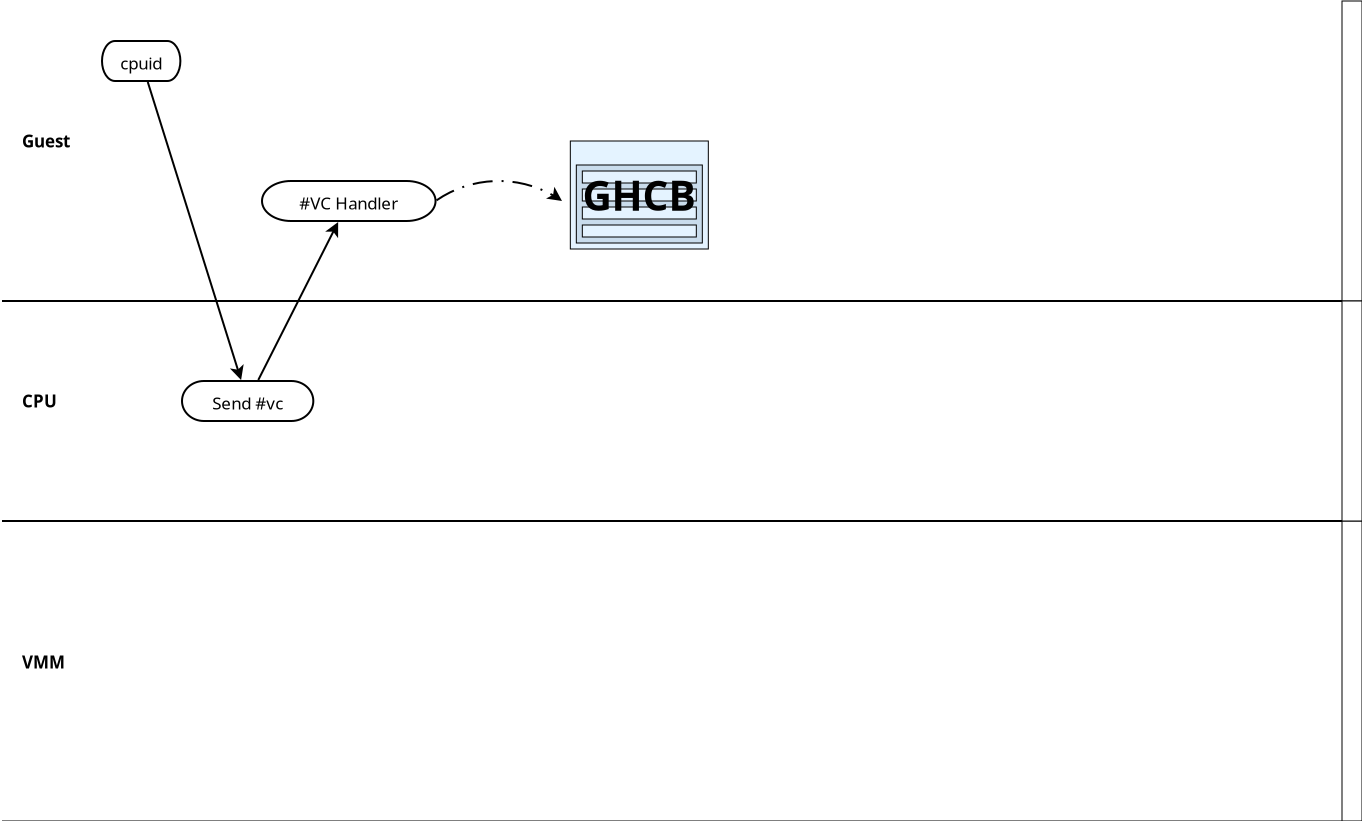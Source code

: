 <?xml version="1.0" encoding="UTF-8"?>
<dia:diagram xmlns:dia="http://www.lysator.liu.se/~alla/dia/">
  <dia:layer name="Background" visible="true" connectable="true" active="true">
    <dia:object type="Standard - Text" version="1" id="O0">
      <dia:attribute name="obj_pos">
        <dia:point val="1,20"/>
      </dia:attribute>
      <dia:attribute name="obj_bb">
        <dia:rectangle val="1,19.507;2.93,20.493"/>
      </dia:attribute>
      <dia:attribute name="text">
        <dia:composite type="text">
          <dia:attribute name="string">
            <dia:string>#CPU#</dia:string>
          </dia:attribute>
          <dia:attribute name="font">
            <dia:font family="sans" style="80" name="Helvetica-Bold"/>
          </dia:attribute>
          <dia:attribute name="height">
            <dia:real val="1.058"/>
          </dia:attribute>
          <dia:attribute name="pos">
            <dia:point val="1,20.293"/>
          </dia:attribute>
          <dia:attribute name="color">
            <dia:color val="#000000ff"/>
          </dia:attribute>
          <dia:attribute name="alignment">
            <dia:enum val="0"/>
          </dia:attribute>
        </dia:composite>
      </dia:attribute>
      <dia:attribute name="valign">
        <dia:enum val="2"/>
      </dia:attribute>
    </dia:object>
    <dia:object type="Standard - Text" version="1" id="O1">
      <dia:attribute name="obj_pos">
        <dia:point val="1,33.05"/>
      </dia:attribute>
      <dia:attribute name="obj_bb">
        <dia:rectangle val="1,32.557;3.34,33.543"/>
      </dia:attribute>
      <dia:attribute name="text">
        <dia:composite type="text">
          <dia:attribute name="string">
            <dia:string>#VMM#</dia:string>
          </dia:attribute>
          <dia:attribute name="font">
            <dia:font family="sans" style="80" name="Helvetica-Bold"/>
          </dia:attribute>
          <dia:attribute name="height">
            <dia:real val="1.058"/>
          </dia:attribute>
          <dia:attribute name="pos">
            <dia:point val="1,33.343"/>
          </dia:attribute>
          <dia:attribute name="color">
            <dia:color val="#000000ff"/>
          </dia:attribute>
          <dia:attribute name="alignment">
            <dia:enum val="0"/>
          </dia:attribute>
        </dia:composite>
      </dia:attribute>
      <dia:attribute name="valign">
        <dia:enum val="2"/>
      </dia:attribute>
    </dia:object>
    <dia:object type="Standard - Text" version="1" id="O2">
      <dia:attribute name="obj_pos">
        <dia:point val="1,7"/>
      </dia:attribute>
      <dia:attribute name="obj_bb">
        <dia:rectangle val="1,6.507;3.783,7.493"/>
      </dia:attribute>
      <dia:attribute name="text">
        <dia:composite type="text">
          <dia:attribute name="string">
            <dia:string>#Guest#</dia:string>
          </dia:attribute>
          <dia:attribute name="font">
            <dia:font family="sans" style="80" name="Helvetica-Bold"/>
          </dia:attribute>
          <dia:attribute name="height">
            <dia:real val="1.058"/>
          </dia:attribute>
          <dia:attribute name="pos">
            <dia:point val="1,7.293"/>
          </dia:attribute>
          <dia:attribute name="color">
            <dia:color val="#000000ff"/>
          </dia:attribute>
          <dia:attribute name="alignment">
            <dia:enum val="0"/>
          </dia:attribute>
        </dia:composite>
      </dia:attribute>
      <dia:attribute name="valign">
        <dia:enum val="2"/>
      </dia:attribute>
    </dia:object>
    <dia:object type="Flowchart - Terminal" version="1" id="O3">
      <dia:attribute name="obj_pos">
        <dia:point val="5,2"/>
      </dia:attribute>
      <dia:attribute name="obj_bb">
        <dia:rectangle val="4.9,1.9;9.019,4.1"/>
      </dia:attribute>
      <dia:attribute name="meta">
        <dia:composite type="dict"/>
      </dia:attribute>
      <dia:attribute name="elem_corner">
        <dia:point val="5,2"/>
      </dia:attribute>
      <dia:attribute name="elem_width">
        <dia:real val="3.919"/>
      </dia:attribute>
      <dia:attribute name="elem_height">
        <dia:real val="2"/>
      </dia:attribute>
      <dia:attribute name="line_width">
        <dia:real val="0.1"/>
      </dia:attribute>
      <dia:attribute name="line_colour">
        <dia:color val="#000000ff"/>
      </dia:attribute>
      <dia:attribute name="fill_colour">
        <dia:color val="#ffffffff"/>
      </dia:attribute>
      <dia:attribute name="show_background">
        <dia:boolean val="true"/>
      </dia:attribute>
      <dia:attribute name="line_style">
        <dia:enum val="0"/>
        <dia:real val="1"/>
      </dia:attribute>
      <dia:attribute name="padding">
        <dia:real val="0.1"/>
      </dia:attribute>
      <dia:attribute name="text">
        <dia:composite type="text">
          <dia:attribute name="string">
            <dia:string>#cpuid#</dia:string>
          </dia:attribute>
          <dia:attribute name="font">
            <dia:font family="sans" style="0" name="Helvetica"/>
          </dia:attribute>
          <dia:attribute name="height">
            <dia:real val="1.058"/>
          </dia:attribute>
          <dia:attribute name="pos">
            <dia:point val="6.959,3.257"/>
          </dia:attribute>
          <dia:attribute name="color">
            <dia:color val="#000000ff"/>
          </dia:attribute>
          <dia:attribute name="alignment">
            <dia:enum val="1"/>
          </dia:attribute>
        </dia:composite>
      </dia:attribute>
      <dia:attribute name="text_fitting">
        <dia:enum val="1"/>
      </dia:attribute>
      <dia:attribute name="flip_horizontal">
        <dia:boolean val="false"/>
      </dia:attribute>
      <dia:attribute name="flip_vertical">
        <dia:boolean val="false"/>
      </dia:attribute>
      <dia:attribute name="subscale">
        <dia:real val="1"/>
      </dia:attribute>
    </dia:object>
    <dia:object type="Standard - Line" version="0" id="O4">
      <dia:attribute name="obj_pos">
        <dia:point val="0,26"/>
      </dia:attribute>
      <dia:attribute name="obj_bb">
        <dia:rectangle val="-0.05,25.95;67.05,26.05"/>
      </dia:attribute>
      <dia:attribute name="conn_endpoints">
        <dia:point val="0,26"/>
        <dia:point val="67,26"/>
      </dia:attribute>
      <dia:attribute name="numcp">
        <dia:int val="1"/>
      </dia:attribute>
      <dia:attribute name="line_width">
        <dia:real val="0.1"/>
      </dia:attribute>
      <dia:connections>
        <dia:connection handle="1" to="O15" connection="0"/>
      </dia:connections>
    </dia:object>
    <dia:object type="Standard - Line" version="0" id="O5">
      <dia:attribute name="obj_pos">
        <dia:point val="0,15"/>
      </dia:attribute>
      <dia:attribute name="obj_bb">
        <dia:rectangle val="-0.05,14.95;67.05,15.05"/>
      </dia:attribute>
      <dia:attribute name="conn_endpoints">
        <dia:point val="0,15"/>
        <dia:point val="67,15"/>
      </dia:attribute>
      <dia:attribute name="numcp">
        <dia:int val="1"/>
      </dia:attribute>
      <dia:attribute name="line_width">
        <dia:real val="0.1"/>
      </dia:attribute>
      <dia:connections>
        <dia:connection handle="1" to="O16" connection="5"/>
      </dia:connections>
    </dia:object>
    <dia:object type="Flowchart - Terminal" version="1" id="O6">
      <dia:attribute name="obj_pos">
        <dia:point val="9,19"/>
      </dia:attribute>
      <dia:attribute name="obj_bb">
        <dia:rectangle val="8.9,18.9;15.666,21.1"/>
      </dia:attribute>
      <dia:attribute name="meta">
        <dia:composite type="dict"/>
      </dia:attribute>
      <dia:attribute name="elem_corner">
        <dia:point val="9,19"/>
      </dia:attribute>
      <dia:attribute name="elem_width">
        <dia:real val="6.566"/>
      </dia:attribute>
      <dia:attribute name="elem_height">
        <dia:real val="2"/>
      </dia:attribute>
      <dia:attribute name="line_width">
        <dia:real val="0.1"/>
      </dia:attribute>
      <dia:attribute name="line_colour">
        <dia:color val="#000000ff"/>
      </dia:attribute>
      <dia:attribute name="fill_colour">
        <dia:color val="#ffffffff"/>
      </dia:attribute>
      <dia:attribute name="show_background">
        <dia:boolean val="true"/>
      </dia:attribute>
      <dia:attribute name="line_style">
        <dia:enum val="0"/>
        <dia:real val="1"/>
      </dia:attribute>
      <dia:attribute name="padding">
        <dia:real val="0.1"/>
      </dia:attribute>
      <dia:attribute name="text">
        <dia:composite type="text">
          <dia:attribute name="string">
            <dia:string>#Send #vc#</dia:string>
          </dia:attribute>
          <dia:attribute name="font">
            <dia:font family="sans" style="0" name="Helvetica"/>
          </dia:attribute>
          <dia:attribute name="height">
            <dia:real val="1.058"/>
          </dia:attribute>
          <dia:attribute name="pos">
            <dia:point val="12.283,20.257"/>
          </dia:attribute>
          <dia:attribute name="color">
            <dia:color val="#000000ff"/>
          </dia:attribute>
          <dia:attribute name="alignment">
            <dia:enum val="1"/>
          </dia:attribute>
        </dia:composite>
      </dia:attribute>
      <dia:attribute name="text_fitting">
        <dia:enum val="1"/>
      </dia:attribute>
      <dia:attribute name="flip_horizontal">
        <dia:boolean val="false"/>
      </dia:attribute>
      <dia:attribute name="flip_vertical">
        <dia:boolean val="false"/>
      </dia:attribute>
      <dia:attribute name="subscale">
        <dia:real val="1"/>
      </dia:attribute>
    </dia:object>
    <dia:object type="Flowchart - Terminal" version="1" id="O7">
      <dia:attribute name="obj_pos">
        <dia:point val="13,9"/>
      </dia:attribute>
      <dia:attribute name="obj_bb">
        <dia:rectangle val="12.9,8.9;21.778,11.1"/>
      </dia:attribute>
      <dia:attribute name="meta">
        <dia:composite type="dict"/>
      </dia:attribute>
      <dia:attribute name="elem_corner">
        <dia:point val="13,9"/>
      </dia:attribute>
      <dia:attribute name="elem_width">
        <dia:real val="8.678"/>
      </dia:attribute>
      <dia:attribute name="elem_height">
        <dia:real val="2"/>
      </dia:attribute>
      <dia:attribute name="line_width">
        <dia:real val="0.1"/>
      </dia:attribute>
      <dia:attribute name="line_colour">
        <dia:color val="#000000ff"/>
      </dia:attribute>
      <dia:attribute name="fill_colour">
        <dia:color val="#ffffffff"/>
      </dia:attribute>
      <dia:attribute name="show_background">
        <dia:boolean val="true"/>
      </dia:attribute>
      <dia:attribute name="line_style">
        <dia:enum val="0"/>
        <dia:real val="1"/>
      </dia:attribute>
      <dia:attribute name="padding">
        <dia:real val="0.1"/>
      </dia:attribute>
      <dia:attribute name="text">
        <dia:composite type="text">
          <dia:attribute name="string">
            <dia:string>##VC Handler#</dia:string>
          </dia:attribute>
          <dia:attribute name="font">
            <dia:font family="sans" style="0" name="Helvetica"/>
          </dia:attribute>
          <dia:attribute name="height">
            <dia:real val="1.058"/>
          </dia:attribute>
          <dia:attribute name="pos">
            <dia:point val="17.339,10.257"/>
          </dia:attribute>
          <dia:attribute name="color">
            <dia:color val="#000000ff"/>
          </dia:attribute>
          <dia:attribute name="alignment">
            <dia:enum val="1"/>
          </dia:attribute>
        </dia:composite>
      </dia:attribute>
      <dia:attribute name="text_fitting">
        <dia:enum val="1"/>
      </dia:attribute>
      <dia:attribute name="flip_horizontal">
        <dia:boolean val="false"/>
      </dia:attribute>
      <dia:attribute name="flip_vertical">
        <dia:boolean val="false"/>
      </dia:attribute>
      <dia:attribute name="subscale">
        <dia:real val="1"/>
      </dia:attribute>
    </dia:object>
    <dia:group>
      <dia:attribute name="meta">
        <dia:composite type="dict"/>
      </dia:attribute>
      <dia:attribute name="matrix">
        <dia:matrix xx="0.3" xy="0" yx="0" yy="0.3" x0="20.016" y0="-20.6"/>
      </dia:attribute>
      <dia:object type="Flowchart - Box" version="0" id="O8">
        <dia:attribute name="obj_pos">
          <dia:point val="28,92"/>
        </dia:attribute>
        <dia:attribute name="obj_bb">
          <dia:rectangle val="27.95,91.95;51.05,110.05"/>
        </dia:attribute>
        <dia:attribute name="elem_corner">
          <dia:point val="28,92"/>
        </dia:attribute>
        <dia:attribute name="elem_width">
          <dia:real val="23"/>
        </dia:attribute>
        <dia:attribute name="elem_height">
          <dia:real val="18"/>
        </dia:attribute>
        <dia:attribute name="inner_color">
          <dia:color val="#e4f3ffff"/>
        </dia:attribute>
        <dia:attribute name="show_background">
          <dia:boolean val="true"/>
        </dia:attribute>
        <dia:attribute name="padding">
          <dia:real val="0.5"/>
        </dia:attribute>
        <dia:attribute name="text">
          <dia:composite type="text">
            <dia:attribute name="string">
              <dia:string>##</dia:string>
            </dia:attribute>
            <dia:attribute name="font">
              <dia:font family="sans" style="0" name="Helvetica"/>
            </dia:attribute>
            <dia:attribute name="height">
              <dia:real val="0.8"/>
            </dia:attribute>
            <dia:attribute name="pos">
              <dia:point val="39.5,101.194"/>
            </dia:attribute>
            <dia:attribute name="color">
              <dia:color val="#000000ff"/>
            </dia:attribute>
            <dia:attribute name="alignment">
              <dia:enum val="1"/>
            </dia:attribute>
          </dia:composite>
        </dia:attribute>
        <dia:connections>
          <dia:connection handle="0" to="O8" connection="16"/>
        </dia:connections>
      </dia:object>
      <dia:group>
        <dia:attribute name="meta">
          <dia:composite type="dict"/>
        </dia:attribute>
        <dia:attribute name="matrix"/>
        <dia:object type="Flowchart - Box" version="0" id="O9">
          <dia:attribute name="obj_pos">
            <dia:point val="29,96"/>
          </dia:attribute>
          <dia:attribute name="obj_bb">
            <dia:rectangle val="28.95,95.95;50.05,109.05"/>
          </dia:attribute>
          <dia:attribute name="elem_corner">
            <dia:point val="29,96"/>
          </dia:attribute>
          <dia:attribute name="elem_width">
            <dia:real val="21"/>
          </dia:attribute>
          <dia:attribute name="elem_height">
            <dia:real val="13"/>
          </dia:attribute>
          <dia:attribute name="inner_color">
            <dia:color val="#c9dcecff"/>
          </dia:attribute>
          <dia:attribute name="show_background">
            <dia:boolean val="true"/>
          </dia:attribute>
          <dia:attribute name="padding">
            <dia:real val="0.5"/>
          </dia:attribute>
          <dia:attribute name="text">
            <dia:composite type="text">
              <dia:attribute name="string">
                <dia:string>##</dia:string>
              </dia:attribute>
              <dia:attribute name="font">
                <dia:font family="sans" style="0" name="Helvetica"/>
              </dia:attribute>
              <dia:attribute name="height">
                <dia:real val="0.8"/>
              </dia:attribute>
              <dia:attribute name="pos">
                <dia:point val="39.5,102.694"/>
              </dia:attribute>
              <dia:attribute name="color">
                <dia:color val="#000000ff"/>
              </dia:attribute>
              <dia:attribute name="alignment">
                <dia:enum val="1"/>
              </dia:attribute>
            </dia:composite>
          </dia:attribute>
        </dia:object>
        <dia:object type="Standard - Box" version="0" id="O10">
          <dia:attribute name="obj_pos">
            <dia:point val="30,97"/>
          </dia:attribute>
          <dia:attribute name="obj_bb">
            <dia:rectangle val="29.95,96.95;49.05,99.05"/>
          </dia:attribute>
          <dia:attribute name="elem_corner">
            <dia:point val="30,97"/>
          </dia:attribute>
          <dia:attribute name="elem_width">
            <dia:real val="19"/>
          </dia:attribute>
          <dia:attribute name="elem_height">
            <dia:real val="2"/>
          </dia:attribute>
          <dia:attribute name="border_width">
            <dia:real val="0.1"/>
          </dia:attribute>
          <dia:attribute name="inner_color">
            <dia:color val="#e4f3ffff"/>
          </dia:attribute>
          <dia:attribute name="show_background">
            <dia:boolean val="true"/>
          </dia:attribute>
          <dia:attribute name="aspect">
            <dia:enum val="1"/>
          </dia:attribute>
        </dia:object>
        <dia:object type="Standard - Box" version="0" id="O11">
          <dia:attribute name="obj_pos">
            <dia:point val="30,100"/>
          </dia:attribute>
          <dia:attribute name="obj_bb">
            <dia:rectangle val="29.95,99.95;49.05,102.05"/>
          </dia:attribute>
          <dia:attribute name="elem_corner">
            <dia:point val="30,100"/>
          </dia:attribute>
          <dia:attribute name="elem_width">
            <dia:real val="19"/>
          </dia:attribute>
          <dia:attribute name="elem_height">
            <dia:real val="2"/>
          </dia:attribute>
          <dia:attribute name="border_width">
            <dia:real val="0.1"/>
          </dia:attribute>
          <dia:attribute name="inner_color">
            <dia:color val="#e4f3ffff"/>
          </dia:attribute>
          <dia:attribute name="show_background">
            <dia:boolean val="true"/>
          </dia:attribute>
          <dia:attribute name="aspect">
            <dia:enum val="1"/>
          </dia:attribute>
        </dia:object>
        <dia:object type="Standard - Box" version="0" id="O12">
          <dia:attribute name="obj_pos">
            <dia:point val="30,106"/>
          </dia:attribute>
          <dia:attribute name="obj_bb">
            <dia:rectangle val="29.95,105.95;49.05,108.05"/>
          </dia:attribute>
          <dia:attribute name="elem_corner">
            <dia:point val="30,106"/>
          </dia:attribute>
          <dia:attribute name="elem_width">
            <dia:real val="19"/>
          </dia:attribute>
          <dia:attribute name="elem_height">
            <dia:real val="2"/>
          </dia:attribute>
          <dia:attribute name="border_width">
            <dia:real val="0.1"/>
          </dia:attribute>
          <dia:attribute name="inner_color">
            <dia:color val="#e4f3ffff"/>
          </dia:attribute>
          <dia:attribute name="show_background">
            <dia:boolean val="true"/>
          </dia:attribute>
          <dia:attribute name="aspect">
            <dia:enum val="1"/>
          </dia:attribute>
        </dia:object>
        <dia:object type="Standard - Box" version="0" id="O13">
          <dia:attribute name="obj_pos">
            <dia:point val="30,103"/>
          </dia:attribute>
          <dia:attribute name="obj_bb">
            <dia:rectangle val="29.95,102.95;49.05,105.05"/>
          </dia:attribute>
          <dia:attribute name="elem_corner">
            <dia:point val="30,103"/>
          </dia:attribute>
          <dia:attribute name="elem_width">
            <dia:real val="19"/>
          </dia:attribute>
          <dia:attribute name="elem_height">
            <dia:real val="2"/>
          </dia:attribute>
          <dia:attribute name="border_width">
            <dia:real val="0.1"/>
          </dia:attribute>
          <dia:attribute name="inner_color">
            <dia:color val="#e4f3ffff"/>
          </dia:attribute>
          <dia:attribute name="show_background">
            <dia:boolean val="true"/>
          </dia:attribute>
          <dia:attribute name="aspect">
            <dia:enum val="1"/>
          </dia:attribute>
        </dia:object>
      </dia:group>
      <dia:object type="Standard - Text" version="1" id="O14">
        <dia:attribute name="obj_pos">
          <dia:point val="39.5,101"/>
        </dia:attribute>
        <dia:attribute name="obj_bb">
          <dia:rectangle val="28.82,97.058;50.18,104.942"/>
        </dia:attribute>
        <dia:attribute name="text">
          <dia:composite type="text">
            <dia:attribute name="string">
              <dia:string>#GHCB#</dia:string>
            </dia:attribute>
            <dia:attribute name="font">
              <dia:font family="sans" style="80" name="Helvetica-Bold"/>
            </dia:attribute>
            <dia:attribute name="height">
              <dia:real val="8.467"/>
            </dia:attribute>
            <dia:attribute name="pos">
              <dia:point val="39.5,103.345"/>
            </dia:attribute>
            <dia:attribute name="color">
              <dia:color val="#000000ff"/>
            </dia:attribute>
            <dia:attribute name="alignment">
              <dia:enum val="1"/>
            </dia:attribute>
          </dia:composite>
        </dia:attribute>
        <dia:attribute name="valign">
          <dia:enum val="2"/>
        </dia:attribute>
      </dia:object>
    </dia:group>
    <dia:object type="Standard - Box" version="0" id="O15">
      <dia:attribute name="obj_pos">
        <dia:point val="67,26"/>
      </dia:attribute>
      <dia:attribute name="obj_bb">
        <dia:rectangle val="67,26;68,41"/>
      </dia:attribute>
      <dia:attribute name="elem_corner">
        <dia:point val="67,26"/>
      </dia:attribute>
      <dia:attribute name="elem_width">
        <dia:real val="1"/>
      </dia:attribute>
      <dia:attribute name="elem_height">
        <dia:real val="15"/>
      </dia:attribute>
      <dia:attribute name="border_width">
        <dia:real val="0"/>
      </dia:attribute>
      <dia:attribute name="show_background">
        <dia:boolean val="true"/>
      </dia:attribute>
    </dia:object>
    <dia:object type="Standard - Box" version="0" id="O16">
      <dia:attribute name="obj_pos">
        <dia:point val="67,0"/>
      </dia:attribute>
      <dia:attribute name="obj_bb">
        <dia:rectangle val="67,0;68,15"/>
      </dia:attribute>
      <dia:attribute name="elem_corner">
        <dia:point val="67,0"/>
      </dia:attribute>
      <dia:attribute name="elem_width">
        <dia:real val="1"/>
      </dia:attribute>
      <dia:attribute name="elem_height">
        <dia:real val="15"/>
      </dia:attribute>
      <dia:attribute name="border_width">
        <dia:real val="0"/>
      </dia:attribute>
      <dia:attribute name="show_background">
        <dia:boolean val="true"/>
      </dia:attribute>
    </dia:object>
    <dia:object type="Standard - Box" version="0" id="O17">
      <dia:attribute name="obj_pos">
        <dia:point val="67,15"/>
      </dia:attribute>
      <dia:attribute name="obj_bb">
        <dia:rectangle val="67,15;68,26"/>
      </dia:attribute>
      <dia:attribute name="elem_corner">
        <dia:point val="67,15"/>
      </dia:attribute>
      <dia:attribute name="elem_width">
        <dia:real val="1"/>
      </dia:attribute>
      <dia:attribute name="elem_height">
        <dia:real val="11"/>
      </dia:attribute>
      <dia:attribute name="border_width">
        <dia:real val="0"/>
      </dia:attribute>
      <dia:attribute name="show_background">
        <dia:boolean val="true"/>
      </dia:attribute>
    </dia:object>
    <dia:object type="Standard - Line" version="0" id="O18">
      <dia:attribute name="obj_pos">
        <dia:point val="67,41"/>
      </dia:attribute>
      <dia:attribute name="obj_bb">
        <dia:rectangle val="0,41;67,41"/>
      </dia:attribute>
      <dia:attribute name="conn_endpoints">
        <dia:point val="67,41"/>
        <dia:point val="0,41"/>
      </dia:attribute>
      <dia:attribute name="numcp">
        <dia:int val="1"/>
      </dia:attribute>
      <dia:attribute name="line_width">
        <dia:real val="0"/>
      </dia:attribute>
      <dia:connections>
        <dia:connection handle="0" to="O15" connection="5"/>
      </dia:connections>
    </dia:object>
    <dia:object type="Standard - Line" version="0" id="O19">
      <dia:attribute name="obj_pos">
        <dia:point val="7.288,4.048"/>
      </dia:attribute>
      <dia:attribute name="obj_bb">
        <dia:rectangle val="7.225,3.985;12.084,19.015"/>
      </dia:attribute>
      <dia:attribute name="conn_endpoints">
        <dia:point val="7.288,4.048"/>
        <dia:point val="11.955,18.952"/>
      </dia:attribute>
      <dia:attribute name="numcp">
        <dia:int val="1"/>
      </dia:attribute>
      <dia:attribute name="line_width">
        <dia:real val="0.1"/>
      </dia:attribute>
      <dia:attribute name="end_arrow">
        <dia:enum val="22"/>
      </dia:attribute>
      <dia:attribute name="end_arrow_length">
        <dia:real val="0.5"/>
      </dia:attribute>
      <dia:attribute name="end_arrow_width">
        <dia:real val="0.5"/>
      </dia:attribute>
      <dia:connections>
        <dia:connection handle="0" to="O3" connection="16"/>
        <dia:connection handle="1" to="O6" connection="16"/>
      </dia:connections>
    </dia:object>
    <dia:object type="Standard - Line" version="0" id="O20">
      <dia:attribute name="obj_pos">
        <dia:point val="12.814,18.95"/>
      </dia:attribute>
      <dia:attribute name="obj_bb">
        <dia:rectangle val="12.747,10.983;16.875,19.017"/>
      </dia:attribute>
      <dia:attribute name="conn_endpoints">
        <dia:point val="12.814,18.95"/>
        <dia:point val="16.808,11.05"/>
      </dia:attribute>
      <dia:attribute name="numcp">
        <dia:int val="1"/>
      </dia:attribute>
      <dia:attribute name="line_width">
        <dia:real val="0.1"/>
      </dia:attribute>
      <dia:attribute name="end_arrow">
        <dia:enum val="22"/>
      </dia:attribute>
      <dia:attribute name="end_arrow_length">
        <dia:real val="0.5"/>
      </dia:attribute>
      <dia:attribute name="end_arrow_width">
        <dia:real val="0.5"/>
      </dia:attribute>
      <dia:connections>
        <dia:connection handle="0" to="O6" connection="16"/>
        <dia:connection handle="1" to="O7" connection="16"/>
      </dia:connections>
    </dia:object>
    <dia:object type="Standard - Arc" version="0" id="O21">
      <dia:attribute name="obj_pos">
        <dia:point val="21.679,10"/>
      </dia:attribute>
      <dia:attribute name="obj_bb">
        <dia:rectangle val="21.629,8.95;28.05,10.05"/>
      </dia:attribute>
      <dia:attribute name="conn_endpoints">
        <dia:point val="21.679,10"/>
        <dia:point val="28,10"/>
      </dia:attribute>
      <dia:attribute name="curve_distance">
        <dia:real val="-1"/>
      </dia:attribute>
      <dia:attribute name="line_width">
        <dia:real val="0.1"/>
      </dia:attribute>
      <dia:attribute name="line_style">
        <dia:enum val="2"/>
      </dia:attribute>
      <dia:attribute name="end_arrow">
        <dia:enum val="22"/>
      </dia:attribute>
      <dia:attribute name="end_arrow_length">
        <dia:real val="0.5"/>
      </dia:attribute>
      <dia:attribute name="end_arrow_width">
        <dia:real val="0.5"/>
      </dia:attribute>
      <dia:connections>
        <dia:connection handle="0" to="O7" connection="16"/>
      </dia:connections>
    </dia:object>
  </dia:layer>
</dia:diagram>

